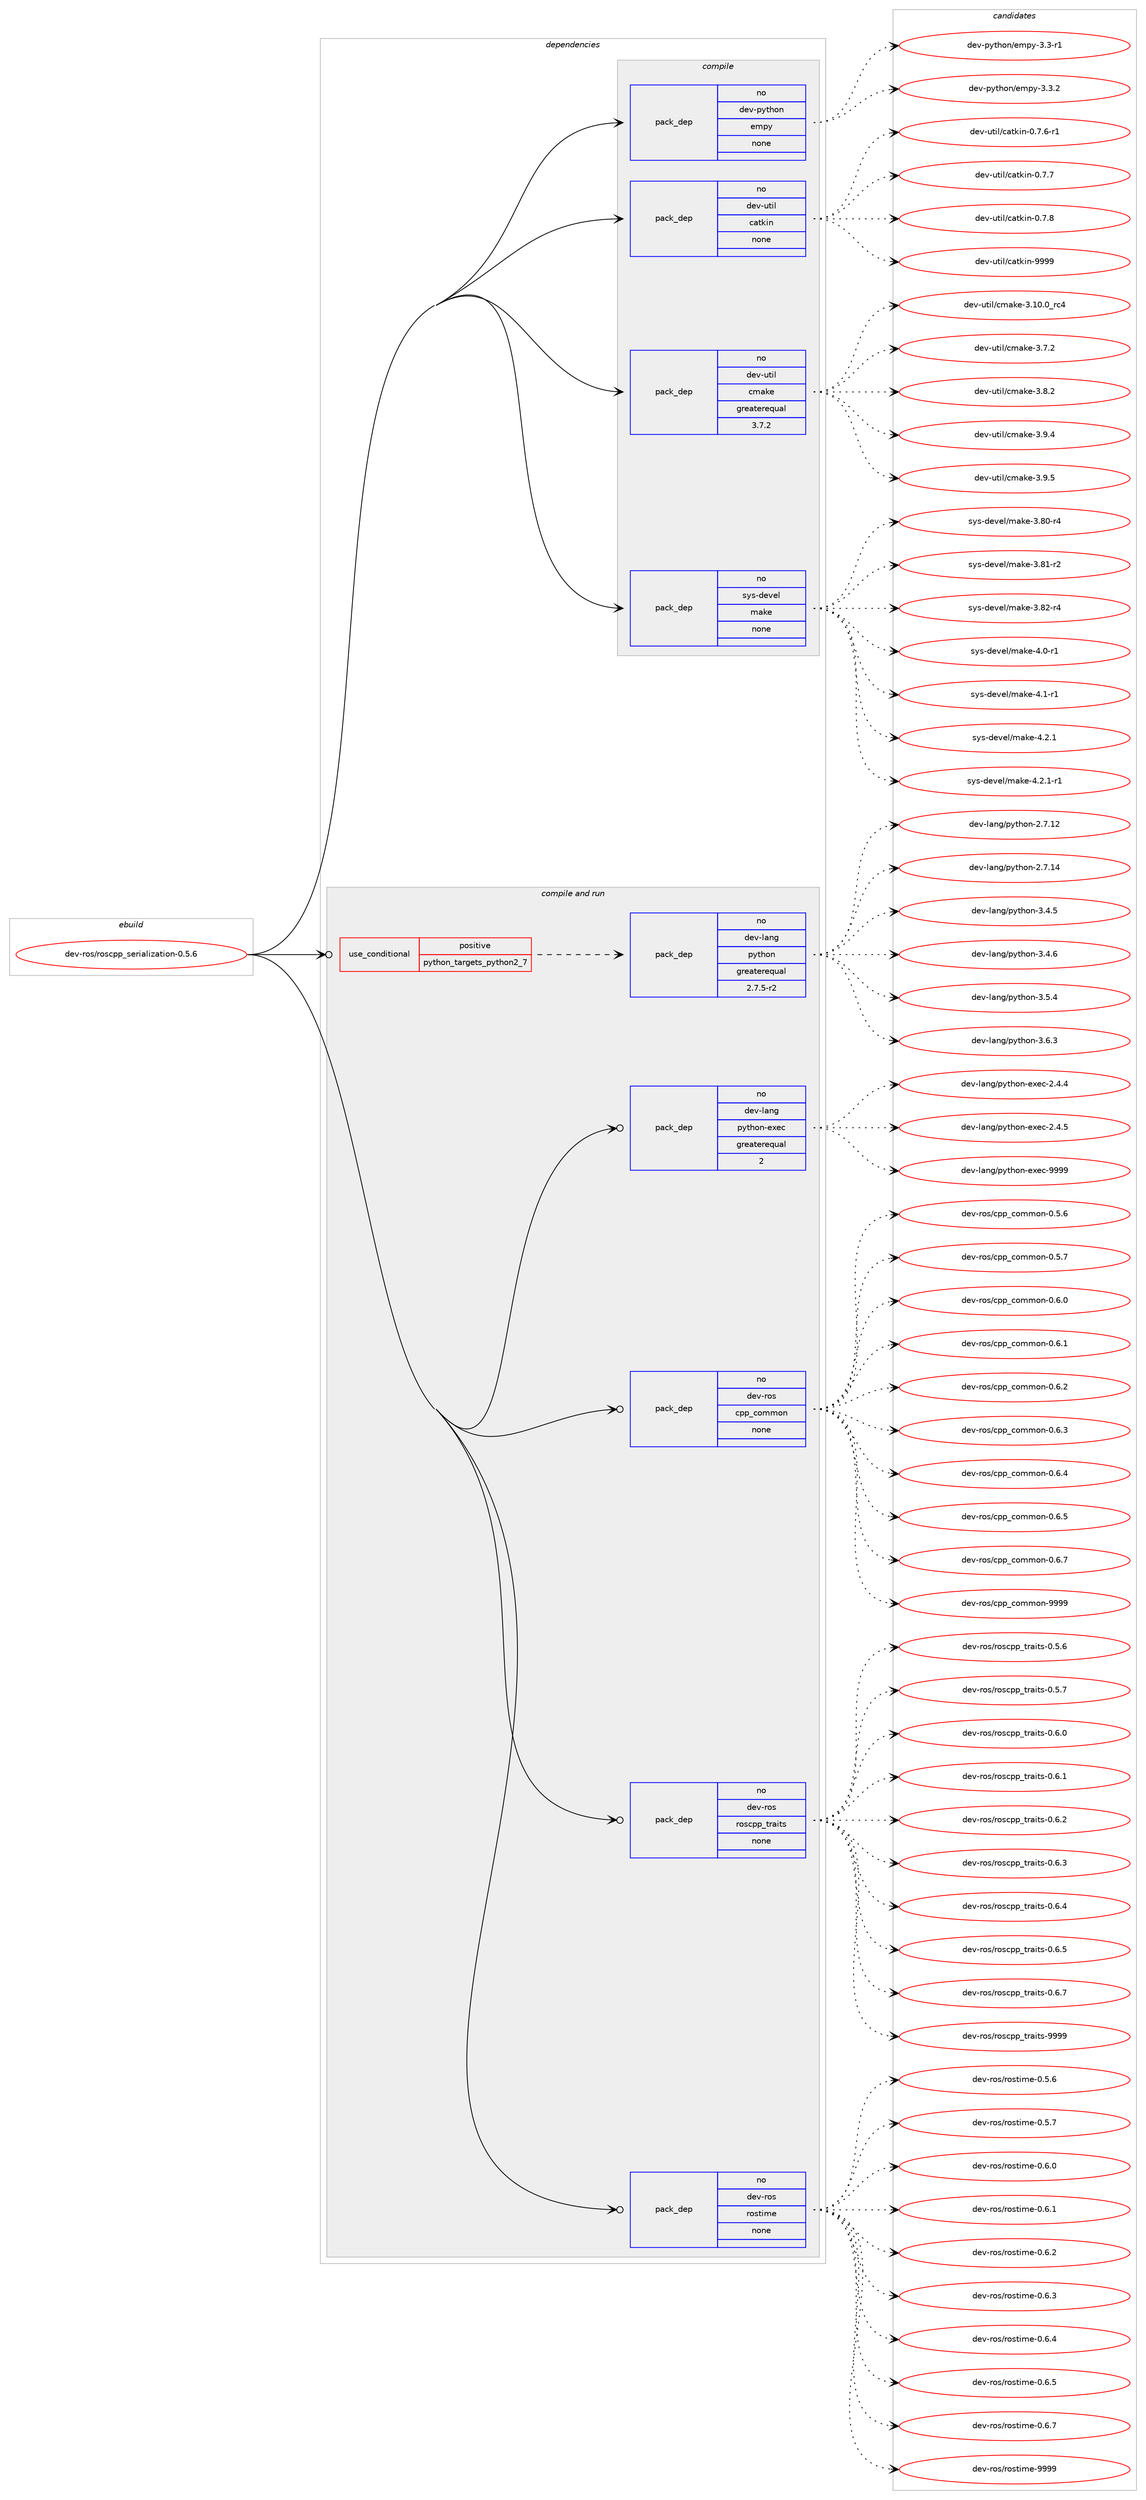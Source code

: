 digraph prolog {

# *************
# Graph options
# *************

newrank=true;
concentrate=true;
compound=true;
graph [rankdir=LR,fontname=Helvetica,fontsize=10,ranksep=1.5];#, ranksep=2.5, nodesep=0.2];
edge  [arrowhead=vee];
node  [fontname=Helvetica,fontsize=10];

# **********
# The ebuild
# **********

subgraph cluster_leftcol {
color=gray;
rank=same;
label=<<i>ebuild</i>>;
id [label="dev-ros/roscpp_serialization-0.5.6", color=red, width=4, href="../dev-ros/roscpp_serialization-0.5.6.svg"];
}

# ****************
# The dependencies
# ****************

subgraph cluster_midcol {
color=gray;
label=<<i>dependencies</i>>;
subgraph cluster_compile {
fillcolor="#eeeeee";
style=filled;
label=<<i>compile</i>>;
subgraph pack158770 {
dependency209309 [label=<<TABLE BORDER="0" CELLBORDER="1" CELLSPACING="0" CELLPADDING="4" WIDTH="220"><TR><TD ROWSPAN="6" CELLPADDING="30">pack_dep</TD></TR><TR><TD WIDTH="110">no</TD></TR><TR><TD>dev-python</TD></TR><TR><TD>empy</TD></TR><TR><TD>none</TD></TR><TR><TD></TD></TR></TABLE>>, shape=none, color=blue];
}
id:e -> dependency209309:w [weight=20,style="solid",arrowhead="vee"];
subgraph pack158771 {
dependency209310 [label=<<TABLE BORDER="0" CELLBORDER="1" CELLSPACING="0" CELLPADDING="4" WIDTH="220"><TR><TD ROWSPAN="6" CELLPADDING="30">pack_dep</TD></TR><TR><TD WIDTH="110">no</TD></TR><TR><TD>dev-util</TD></TR><TR><TD>catkin</TD></TR><TR><TD>none</TD></TR><TR><TD></TD></TR></TABLE>>, shape=none, color=blue];
}
id:e -> dependency209310:w [weight=20,style="solid",arrowhead="vee"];
subgraph pack158772 {
dependency209311 [label=<<TABLE BORDER="0" CELLBORDER="1" CELLSPACING="0" CELLPADDING="4" WIDTH="220"><TR><TD ROWSPAN="6" CELLPADDING="30">pack_dep</TD></TR><TR><TD WIDTH="110">no</TD></TR><TR><TD>dev-util</TD></TR><TR><TD>cmake</TD></TR><TR><TD>greaterequal</TD></TR><TR><TD>3.7.2</TD></TR></TABLE>>, shape=none, color=blue];
}
id:e -> dependency209311:w [weight=20,style="solid",arrowhead="vee"];
subgraph pack158773 {
dependency209312 [label=<<TABLE BORDER="0" CELLBORDER="1" CELLSPACING="0" CELLPADDING="4" WIDTH="220"><TR><TD ROWSPAN="6" CELLPADDING="30">pack_dep</TD></TR><TR><TD WIDTH="110">no</TD></TR><TR><TD>sys-devel</TD></TR><TR><TD>make</TD></TR><TR><TD>none</TD></TR><TR><TD></TD></TR></TABLE>>, shape=none, color=blue];
}
id:e -> dependency209312:w [weight=20,style="solid",arrowhead="vee"];
}
subgraph cluster_compileandrun {
fillcolor="#eeeeee";
style=filled;
label=<<i>compile and run</i>>;
subgraph cond46552 {
dependency209313 [label=<<TABLE BORDER="0" CELLBORDER="1" CELLSPACING="0" CELLPADDING="4"><TR><TD ROWSPAN="3" CELLPADDING="10">use_conditional</TD></TR><TR><TD>positive</TD></TR><TR><TD>python_targets_python2_7</TD></TR></TABLE>>, shape=none, color=red];
subgraph pack158774 {
dependency209314 [label=<<TABLE BORDER="0" CELLBORDER="1" CELLSPACING="0" CELLPADDING="4" WIDTH="220"><TR><TD ROWSPAN="6" CELLPADDING="30">pack_dep</TD></TR><TR><TD WIDTH="110">no</TD></TR><TR><TD>dev-lang</TD></TR><TR><TD>python</TD></TR><TR><TD>greaterequal</TD></TR><TR><TD>2.7.5-r2</TD></TR></TABLE>>, shape=none, color=blue];
}
dependency209313:e -> dependency209314:w [weight=20,style="dashed",arrowhead="vee"];
}
id:e -> dependency209313:w [weight=20,style="solid",arrowhead="odotvee"];
subgraph pack158775 {
dependency209315 [label=<<TABLE BORDER="0" CELLBORDER="1" CELLSPACING="0" CELLPADDING="4" WIDTH="220"><TR><TD ROWSPAN="6" CELLPADDING="30">pack_dep</TD></TR><TR><TD WIDTH="110">no</TD></TR><TR><TD>dev-lang</TD></TR><TR><TD>python-exec</TD></TR><TR><TD>greaterequal</TD></TR><TR><TD>2</TD></TR></TABLE>>, shape=none, color=blue];
}
id:e -> dependency209315:w [weight=20,style="solid",arrowhead="odotvee"];
subgraph pack158776 {
dependency209316 [label=<<TABLE BORDER="0" CELLBORDER="1" CELLSPACING="0" CELLPADDING="4" WIDTH="220"><TR><TD ROWSPAN="6" CELLPADDING="30">pack_dep</TD></TR><TR><TD WIDTH="110">no</TD></TR><TR><TD>dev-ros</TD></TR><TR><TD>cpp_common</TD></TR><TR><TD>none</TD></TR><TR><TD></TD></TR></TABLE>>, shape=none, color=blue];
}
id:e -> dependency209316:w [weight=20,style="solid",arrowhead="odotvee"];
subgraph pack158777 {
dependency209317 [label=<<TABLE BORDER="0" CELLBORDER="1" CELLSPACING="0" CELLPADDING="4" WIDTH="220"><TR><TD ROWSPAN="6" CELLPADDING="30">pack_dep</TD></TR><TR><TD WIDTH="110">no</TD></TR><TR><TD>dev-ros</TD></TR><TR><TD>roscpp_traits</TD></TR><TR><TD>none</TD></TR><TR><TD></TD></TR></TABLE>>, shape=none, color=blue];
}
id:e -> dependency209317:w [weight=20,style="solid",arrowhead="odotvee"];
subgraph pack158778 {
dependency209318 [label=<<TABLE BORDER="0" CELLBORDER="1" CELLSPACING="0" CELLPADDING="4" WIDTH="220"><TR><TD ROWSPAN="6" CELLPADDING="30">pack_dep</TD></TR><TR><TD WIDTH="110">no</TD></TR><TR><TD>dev-ros</TD></TR><TR><TD>rostime</TD></TR><TR><TD>none</TD></TR><TR><TD></TD></TR></TABLE>>, shape=none, color=blue];
}
id:e -> dependency209318:w [weight=20,style="solid",arrowhead="odotvee"];
}
subgraph cluster_run {
fillcolor="#eeeeee";
style=filled;
label=<<i>run</i>>;
}
}

# **************
# The candidates
# **************

subgraph cluster_choices {
rank=same;
color=gray;
label=<<i>candidates</i>>;

subgraph choice158770 {
color=black;
nodesep=1;
choice1001011184511212111610411111047101109112121455146514511449 [label="dev-python/empy-3.3-r1", color=red, width=4,href="../dev-python/empy-3.3-r1.svg"];
choice1001011184511212111610411111047101109112121455146514650 [label="dev-python/empy-3.3.2", color=red, width=4,href="../dev-python/empy-3.3.2.svg"];
dependency209309:e -> choice1001011184511212111610411111047101109112121455146514511449:w [style=dotted,weight="100"];
dependency209309:e -> choice1001011184511212111610411111047101109112121455146514650:w [style=dotted,weight="100"];
}
subgraph choice158771 {
color=black;
nodesep=1;
choice100101118451171161051084799971161071051104548465546544511449 [label="dev-util/catkin-0.7.6-r1", color=red, width=4,href="../dev-util/catkin-0.7.6-r1.svg"];
choice10010111845117116105108479997116107105110454846554655 [label="dev-util/catkin-0.7.7", color=red, width=4,href="../dev-util/catkin-0.7.7.svg"];
choice10010111845117116105108479997116107105110454846554656 [label="dev-util/catkin-0.7.8", color=red, width=4,href="../dev-util/catkin-0.7.8.svg"];
choice100101118451171161051084799971161071051104557575757 [label="dev-util/catkin-9999", color=red, width=4,href="../dev-util/catkin-9999.svg"];
dependency209310:e -> choice100101118451171161051084799971161071051104548465546544511449:w [style=dotted,weight="100"];
dependency209310:e -> choice10010111845117116105108479997116107105110454846554655:w [style=dotted,weight="100"];
dependency209310:e -> choice10010111845117116105108479997116107105110454846554656:w [style=dotted,weight="100"];
dependency209310:e -> choice100101118451171161051084799971161071051104557575757:w [style=dotted,weight="100"];
}
subgraph choice158772 {
color=black;
nodesep=1;
choice1001011184511711610510847991099710710145514649484648951149952 [label="dev-util/cmake-3.10.0_rc4", color=red, width=4,href="../dev-util/cmake-3.10.0_rc4.svg"];
choice10010111845117116105108479910997107101455146554650 [label="dev-util/cmake-3.7.2", color=red, width=4,href="../dev-util/cmake-3.7.2.svg"];
choice10010111845117116105108479910997107101455146564650 [label="dev-util/cmake-3.8.2", color=red, width=4,href="../dev-util/cmake-3.8.2.svg"];
choice10010111845117116105108479910997107101455146574652 [label="dev-util/cmake-3.9.4", color=red, width=4,href="../dev-util/cmake-3.9.4.svg"];
choice10010111845117116105108479910997107101455146574653 [label="dev-util/cmake-3.9.5", color=red, width=4,href="../dev-util/cmake-3.9.5.svg"];
dependency209311:e -> choice1001011184511711610510847991099710710145514649484648951149952:w [style=dotted,weight="100"];
dependency209311:e -> choice10010111845117116105108479910997107101455146554650:w [style=dotted,weight="100"];
dependency209311:e -> choice10010111845117116105108479910997107101455146564650:w [style=dotted,weight="100"];
dependency209311:e -> choice10010111845117116105108479910997107101455146574652:w [style=dotted,weight="100"];
dependency209311:e -> choice10010111845117116105108479910997107101455146574653:w [style=dotted,weight="100"];
}
subgraph choice158773 {
color=black;
nodesep=1;
choice11512111545100101118101108471099710710145514656484511452 [label="sys-devel/make-3.80-r4", color=red, width=4,href="../sys-devel/make-3.80-r4.svg"];
choice11512111545100101118101108471099710710145514656494511450 [label="sys-devel/make-3.81-r2", color=red, width=4,href="../sys-devel/make-3.81-r2.svg"];
choice11512111545100101118101108471099710710145514656504511452 [label="sys-devel/make-3.82-r4", color=red, width=4,href="../sys-devel/make-3.82-r4.svg"];
choice115121115451001011181011084710997107101455246484511449 [label="sys-devel/make-4.0-r1", color=red, width=4,href="../sys-devel/make-4.0-r1.svg"];
choice115121115451001011181011084710997107101455246494511449 [label="sys-devel/make-4.1-r1", color=red, width=4,href="../sys-devel/make-4.1-r1.svg"];
choice115121115451001011181011084710997107101455246504649 [label="sys-devel/make-4.2.1", color=red, width=4,href="../sys-devel/make-4.2.1.svg"];
choice1151211154510010111810110847109971071014552465046494511449 [label="sys-devel/make-4.2.1-r1", color=red, width=4,href="../sys-devel/make-4.2.1-r1.svg"];
dependency209312:e -> choice11512111545100101118101108471099710710145514656484511452:w [style=dotted,weight="100"];
dependency209312:e -> choice11512111545100101118101108471099710710145514656494511450:w [style=dotted,weight="100"];
dependency209312:e -> choice11512111545100101118101108471099710710145514656504511452:w [style=dotted,weight="100"];
dependency209312:e -> choice115121115451001011181011084710997107101455246484511449:w [style=dotted,weight="100"];
dependency209312:e -> choice115121115451001011181011084710997107101455246494511449:w [style=dotted,weight="100"];
dependency209312:e -> choice115121115451001011181011084710997107101455246504649:w [style=dotted,weight="100"];
dependency209312:e -> choice1151211154510010111810110847109971071014552465046494511449:w [style=dotted,weight="100"];
}
subgraph choice158774 {
color=black;
nodesep=1;
choice10010111845108971101034711212111610411111045504655464950 [label="dev-lang/python-2.7.12", color=red, width=4,href="../dev-lang/python-2.7.12.svg"];
choice10010111845108971101034711212111610411111045504655464952 [label="dev-lang/python-2.7.14", color=red, width=4,href="../dev-lang/python-2.7.14.svg"];
choice100101118451089711010347112121116104111110455146524653 [label="dev-lang/python-3.4.5", color=red, width=4,href="../dev-lang/python-3.4.5.svg"];
choice100101118451089711010347112121116104111110455146524654 [label="dev-lang/python-3.4.6", color=red, width=4,href="../dev-lang/python-3.4.6.svg"];
choice100101118451089711010347112121116104111110455146534652 [label="dev-lang/python-3.5.4", color=red, width=4,href="../dev-lang/python-3.5.4.svg"];
choice100101118451089711010347112121116104111110455146544651 [label="dev-lang/python-3.6.3", color=red, width=4,href="../dev-lang/python-3.6.3.svg"];
dependency209314:e -> choice10010111845108971101034711212111610411111045504655464950:w [style=dotted,weight="100"];
dependency209314:e -> choice10010111845108971101034711212111610411111045504655464952:w [style=dotted,weight="100"];
dependency209314:e -> choice100101118451089711010347112121116104111110455146524653:w [style=dotted,weight="100"];
dependency209314:e -> choice100101118451089711010347112121116104111110455146524654:w [style=dotted,weight="100"];
dependency209314:e -> choice100101118451089711010347112121116104111110455146534652:w [style=dotted,weight="100"];
dependency209314:e -> choice100101118451089711010347112121116104111110455146544651:w [style=dotted,weight="100"];
}
subgraph choice158775 {
color=black;
nodesep=1;
choice1001011184510897110103471121211161041111104510112010199455046524652 [label="dev-lang/python-exec-2.4.4", color=red, width=4,href="../dev-lang/python-exec-2.4.4.svg"];
choice1001011184510897110103471121211161041111104510112010199455046524653 [label="dev-lang/python-exec-2.4.5", color=red, width=4,href="../dev-lang/python-exec-2.4.5.svg"];
choice10010111845108971101034711212111610411111045101120101994557575757 [label="dev-lang/python-exec-9999", color=red, width=4,href="../dev-lang/python-exec-9999.svg"];
dependency209315:e -> choice1001011184510897110103471121211161041111104510112010199455046524652:w [style=dotted,weight="100"];
dependency209315:e -> choice1001011184510897110103471121211161041111104510112010199455046524653:w [style=dotted,weight="100"];
dependency209315:e -> choice10010111845108971101034711212111610411111045101120101994557575757:w [style=dotted,weight="100"];
}
subgraph choice158776 {
color=black;
nodesep=1;
choice1001011184511411111547991121129599111109109111110454846534654 [label="dev-ros/cpp_common-0.5.6", color=red, width=4,href="../dev-ros/cpp_common-0.5.6.svg"];
choice1001011184511411111547991121129599111109109111110454846534655 [label="dev-ros/cpp_common-0.5.7", color=red, width=4,href="../dev-ros/cpp_common-0.5.7.svg"];
choice1001011184511411111547991121129599111109109111110454846544648 [label="dev-ros/cpp_common-0.6.0", color=red, width=4,href="../dev-ros/cpp_common-0.6.0.svg"];
choice1001011184511411111547991121129599111109109111110454846544649 [label="dev-ros/cpp_common-0.6.1", color=red, width=4,href="../dev-ros/cpp_common-0.6.1.svg"];
choice1001011184511411111547991121129599111109109111110454846544650 [label="dev-ros/cpp_common-0.6.2", color=red, width=4,href="../dev-ros/cpp_common-0.6.2.svg"];
choice1001011184511411111547991121129599111109109111110454846544651 [label="dev-ros/cpp_common-0.6.3", color=red, width=4,href="../dev-ros/cpp_common-0.6.3.svg"];
choice1001011184511411111547991121129599111109109111110454846544652 [label="dev-ros/cpp_common-0.6.4", color=red, width=4,href="../dev-ros/cpp_common-0.6.4.svg"];
choice1001011184511411111547991121129599111109109111110454846544653 [label="dev-ros/cpp_common-0.6.5", color=red, width=4,href="../dev-ros/cpp_common-0.6.5.svg"];
choice1001011184511411111547991121129599111109109111110454846544655 [label="dev-ros/cpp_common-0.6.7", color=red, width=4,href="../dev-ros/cpp_common-0.6.7.svg"];
choice10010111845114111115479911211295991111091091111104557575757 [label="dev-ros/cpp_common-9999", color=red, width=4,href="../dev-ros/cpp_common-9999.svg"];
dependency209316:e -> choice1001011184511411111547991121129599111109109111110454846534654:w [style=dotted,weight="100"];
dependency209316:e -> choice1001011184511411111547991121129599111109109111110454846534655:w [style=dotted,weight="100"];
dependency209316:e -> choice1001011184511411111547991121129599111109109111110454846544648:w [style=dotted,weight="100"];
dependency209316:e -> choice1001011184511411111547991121129599111109109111110454846544649:w [style=dotted,weight="100"];
dependency209316:e -> choice1001011184511411111547991121129599111109109111110454846544650:w [style=dotted,weight="100"];
dependency209316:e -> choice1001011184511411111547991121129599111109109111110454846544651:w [style=dotted,weight="100"];
dependency209316:e -> choice1001011184511411111547991121129599111109109111110454846544652:w [style=dotted,weight="100"];
dependency209316:e -> choice1001011184511411111547991121129599111109109111110454846544653:w [style=dotted,weight="100"];
dependency209316:e -> choice1001011184511411111547991121129599111109109111110454846544655:w [style=dotted,weight="100"];
dependency209316:e -> choice10010111845114111115479911211295991111091091111104557575757:w [style=dotted,weight="100"];
}
subgraph choice158777 {
color=black;
nodesep=1;
choice1001011184511411111547114111115991121129511611497105116115454846534654 [label="dev-ros/roscpp_traits-0.5.6", color=red, width=4,href="../dev-ros/roscpp_traits-0.5.6.svg"];
choice1001011184511411111547114111115991121129511611497105116115454846534655 [label="dev-ros/roscpp_traits-0.5.7", color=red, width=4,href="../dev-ros/roscpp_traits-0.5.7.svg"];
choice1001011184511411111547114111115991121129511611497105116115454846544648 [label="dev-ros/roscpp_traits-0.6.0", color=red, width=4,href="../dev-ros/roscpp_traits-0.6.0.svg"];
choice1001011184511411111547114111115991121129511611497105116115454846544649 [label="dev-ros/roscpp_traits-0.6.1", color=red, width=4,href="../dev-ros/roscpp_traits-0.6.1.svg"];
choice1001011184511411111547114111115991121129511611497105116115454846544650 [label="dev-ros/roscpp_traits-0.6.2", color=red, width=4,href="../dev-ros/roscpp_traits-0.6.2.svg"];
choice1001011184511411111547114111115991121129511611497105116115454846544651 [label="dev-ros/roscpp_traits-0.6.3", color=red, width=4,href="../dev-ros/roscpp_traits-0.6.3.svg"];
choice1001011184511411111547114111115991121129511611497105116115454846544652 [label="dev-ros/roscpp_traits-0.6.4", color=red, width=4,href="../dev-ros/roscpp_traits-0.6.4.svg"];
choice1001011184511411111547114111115991121129511611497105116115454846544653 [label="dev-ros/roscpp_traits-0.6.5", color=red, width=4,href="../dev-ros/roscpp_traits-0.6.5.svg"];
choice1001011184511411111547114111115991121129511611497105116115454846544655 [label="dev-ros/roscpp_traits-0.6.7", color=red, width=4,href="../dev-ros/roscpp_traits-0.6.7.svg"];
choice10010111845114111115471141111159911211295116114971051161154557575757 [label="dev-ros/roscpp_traits-9999", color=red, width=4,href="../dev-ros/roscpp_traits-9999.svg"];
dependency209317:e -> choice1001011184511411111547114111115991121129511611497105116115454846534654:w [style=dotted,weight="100"];
dependency209317:e -> choice1001011184511411111547114111115991121129511611497105116115454846534655:w [style=dotted,weight="100"];
dependency209317:e -> choice1001011184511411111547114111115991121129511611497105116115454846544648:w [style=dotted,weight="100"];
dependency209317:e -> choice1001011184511411111547114111115991121129511611497105116115454846544649:w [style=dotted,weight="100"];
dependency209317:e -> choice1001011184511411111547114111115991121129511611497105116115454846544650:w [style=dotted,weight="100"];
dependency209317:e -> choice1001011184511411111547114111115991121129511611497105116115454846544651:w [style=dotted,weight="100"];
dependency209317:e -> choice1001011184511411111547114111115991121129511611497105116115454846544652:w [style=dotted,weight="100"];
dependency209317:e -> choice1001011184511411111547114111115991121129511611497105116115454846544653:w [style=dotted,weight="100"];
dependency209317:e -> choice1001011184511411111547114111115991121129511611497105116115454846544655:w [style=dotted,weight="100"];
dependency209317:e -> choice10010111845114111115471141111159911211295116114971051161154557575757:w [style=dotted,weight="100"];
}
subgraph choice158778 {
color=black;
nodesep=1;
choice1001011184511411111547114111115116105109101454846534654 [label="dev-ros/rostime-0.5.6", color=red, width=4,href="../dev-ros/rostime-0.5.6.svg"];
choice1001011184511411111547114111115116105109101454846534655 [label="dev-ros/rostime-0.5.7", color=red, width=4,href="../dev-ros/rostime-0.5.7.svg"];
choice1001011184511411111547114111115116105109101454846544648 [label="dev-ros/rostime-0.6.0", color=red, width=4,href="../dev-ros/rostime-0.6.0.svg"];
choice1001011184511411111547114111115116105109101454846544649 [label="dev-ros/rostime-0.6.1", color=red, width=4,href="../dev-ros/rostime-0.6.1.svg"];
choice1001011184511411111547114111115116105109101454846544650 [label="dev-ros/rostime-0.6.2", color=red, width=4,href="../dev-ros/rostime-0.6.2.svg"];
choice1001011184511411111547114111115116105109101454846544651 [label="dev-ros/rostime-0.6.3", color=red, width=4,href="../dev-ros/rostime-0.6.3.svg"];
choice1001011184511411111547114111115116105109101454846544652 [label="dev-ros/rostime-0.6.4", color=red, width=4,href="../dev-ros/rostime-0.6.4.svg"];
choice1001011184511411111547114111115116105109101454846544653 [label="dev-ros/rostime-0.6.5", color=red, width=4,href="../dev-ros/rostime-0.6.5.svg"];
choice1001011184511411111547114111115116105109101454846544655 [label="dev-ros/rostime-0.6.7", color=red, width=4,href="../dev-ros/rostime-0.6.7.svg"];
choice10010111845114111115471141111151161051091014557575757 [label="dev-ros/rostime-9999", color=red, width=4,href="../dev-ros/rostime-9999.svg"];
dependency209318:e -> choice1001011184511411111547114111115116105109101454846534654:w [style=dotted,weight="100"];
dependency209318:e -> choice1001011184511411111547114111115116105109101454846534655:w [style=dotted,weight="100"];
dependency209318:e -> choice1001011184511411111547114111115116105109101454846544648:w [style=dotted,weight="100"];
dependency209318:e -> choice1001011184511411111547114111115116105109101454846544649:w [style=dotted,weight="100"];
dependency209318:e -> choice1001011184511411111547114111115116105109101454846544650:w [style=dotted,weight="100"];
dependency209318:e -> choice1001011184511411111547114111115116105109101454846544651:w [style=dotted,weight="100"];
dependency209318:e -> choice1001011184511411111547114111115116105109101454846544652:w [style=dotted,weight="100"];
dependency209318:e -> choice1001011184511411111547114111115116105109101454846544653:w [style=dotted,weight="100"];
dependency209318:e -> choice1001011184511411111547114111115116105109101454846544655:w [style=dotted,weight="100"];
dependency209318:e -> choice10010111845114111115471141111151161051091014557575757:w [style=dotted,weight="100"];
}
}

}
